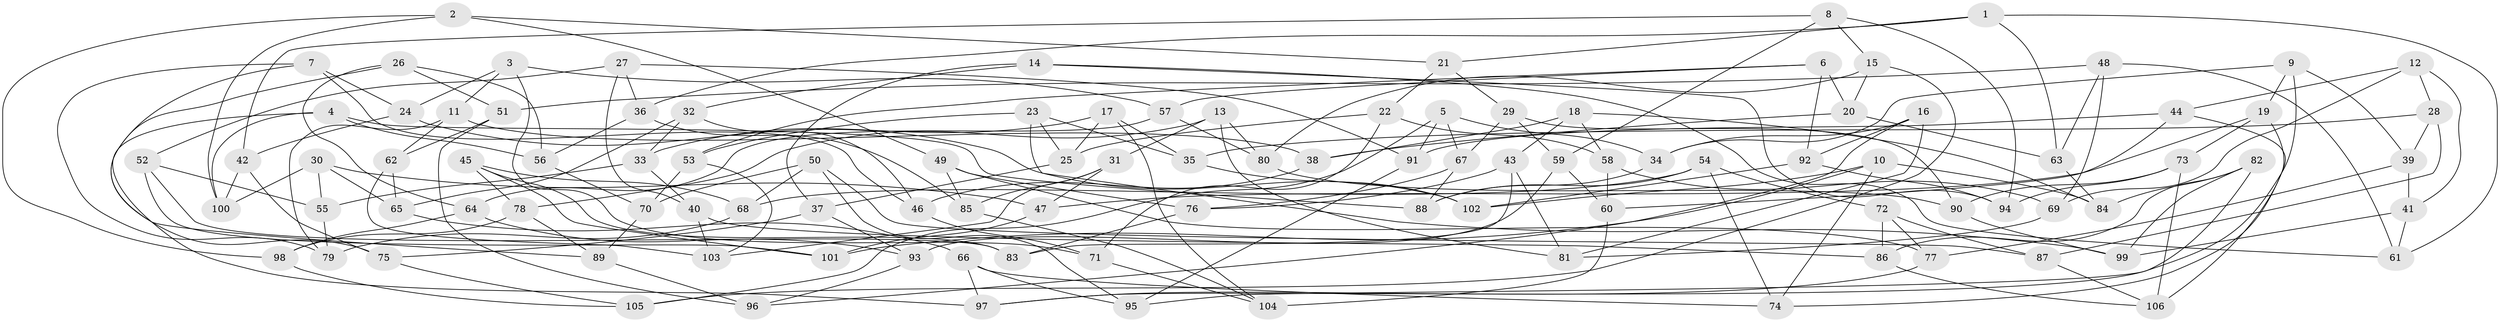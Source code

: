 // coarse degree distribution, {6: 0.5294117647058824, 4: 0.4411764705882353, 5: 0.029411764705882353}
// Generated by graph-tools (version 1.1) at 2025/52/02/27/25 19:52:28]
// undirected, 106 vertices, 212 edges
graph export_dot {
graph [start="1"]
  node [color=gray90,style=filled];
  1;
  2;
  3;
  4;
  5;
  6;
  7;
  8;
  9;
  10;
  11;
  12;
  13;
  14;
  15;
  16;
  17;
  18;
  19;
  20;
  21;
  22;
  23;
  24;
  25;
  26;
  27;
  28;
  29;
  30;
  31;
  32;
  33;
  34;
  35;
  36;
  37;
  38;
  39;
  40;
  41;
  42;
  43;
  44;
  45;
  46;
  47;
  48;
  49;
  50;
  51;
  52;
  53;
  54;
  55;
  56;
  57;
  58;
  59;
  60;
  61;
  62;
  63;
  64;
  65;
  66;
  67;
  68;
  69;
  70;
  71;
  72;
  73;
  74;
  75;
  76;
  77;
  78;
  79;
  80;
  81;
  82;
  83;
  84;
  85;
  86;
  87;
  88;
  89;
  90;
  91;
  92;
  93;
  94;
  95;
  96;
  97;
  98;
  99;
  100;
  101;
  102;
  103;
  104;
  105;
  106;
  1 -- 63;
  1 -- 21;
  1 -- 36;
  1 -- 61;
  2 -- 98;
  2 -- 49;
  2 -- 100;
  2 -- 21;
  3 -- 57;
  3 -- 71;
  3 -- 11;
  3 -- 24;
  4 -- 88;
  4 -- 97;
  4 -- 100;
  4 -- 56;
  5 -- 34;
  5 -- 67;
  5 -- 105;
  5 -- 91;
  6 -- 20;
  6 -- 57;
  6 -- 53;
  6 -- 92;
  7 -- 24;
  7 -- 46;
  7 -- 89;
  7 -- 79;
  8 -- 15;
  8 -- 42;
  8 -- 59;
  8 -- 94;
  9 -- 19;
  9 -- 39;
  9 -- 97;
  9 -- 34;
  10 -- 101;
  10 -- 84;
  10 -- 102;
  10 -- 74;
  11 -- 38;
  11 -- 62;
  11 -- 79;
  12 -- 69;
  12 -- 44;
  12 -- 28;
  12 -- 41;
  13 -- 78;
  13 -- 31;
  13 -- 80;
  13 -- 81;
  14 -- 37;
  14 -- 32;
  14 -- 61;
  14 -- 94;
  15 -- 80;
  15 -- 105;
  15 -- 20;
  16 -- 96;
  16 -- 92;
  16 -- 81;
  16 -- 34;
  17 -- 33;
  17 -- 104;
  17 -- 25;
  17 -- 35;
  18 -- 43;
  18 -- 84;
  18 -- 38;
  18 -- 58;
  19 -- 47;
  19 -- 73;
  19 -- 74;
  20 -- 38;
  20 -- 63;
  21 -- 29;
  21 -- 22;
  22 -- 25;
  22 -- 58;
  22 -- 71;
  23 -- 53;
  23 -- 35;
  23 -- 99;
  23 -- 25;
  24 -- 102;
  24 -- 42;
  25 -- 37;
  26 -- 64;
  26 -- 51;
  26 -- 56;
  26 -- 75;
  27 -- 91;
  27 -- 40;
  27 -- 36;
  27 -- 52;
  28 -- 35;
  28 -- 87;
  28 -- 39;
  29 -- 90;
  29 -- 59;
  29 -- 67;
  30 -- 55;
  30 -- 100;
  30 -- 47;
  30 -- 65;
  31 -- 47;
  31 -- 85;
  31 -- 103;
  32 -- 65;
  32 -- 46;
  32 -- 33;
  33 -- 55;
  33 -- 40;
  34 -- 88;
  35 -- 102;
  36 -- 56;
  36 -- 85;
  37 -- 93;
  37 -- 75;
  38 -- 46;
  39 -- 41;
  39 -- 77;
  40 -- 86;
  40 -- 103;
  41 -- 99;
  41 -- 61;
  42 -- 100;
  42 -- 75;
  43 -- 83;
  43 -- 81;
  43 -- 76;
  44 -- 60;
  44 -- 106;
  44 -- 91;
  45 -- 78;
  45 -- 101;
  45 -- 68;
  45 -- 83;
  46 -- 71;
  47 -- 101;
  48 -- 61;
  48 -- 63;
  48 -- 69;
  48 -- 51;
  49 -- 77;
  49 -- 85;
  49 -- 76;
  50 -- 68;
  50 -- 87;
  50 -- 70;
  50 -- 95;
  51 -- 96;
  51 -- 62;
  52 -- 83;
  52 -- 55;
  52 -- 101;
  53 -- 70;
  53 -- 103;
  54 -- 68;
  54 -- 74;
  54 -- 88;
  54 -- 72;
  55 -- 79;
  56 -- 70;
  57 -- 64;
  57 -- 80;
  58 -- 60;
  58 -- 69;
  59 -- 60;
  59 -- 93;
  60 -- 104;
  62 -- 65;
  62 -- 103;
  63 -- 84;
  64 -- 98;
  64 -- 93;
  65 -- 66;
  66 -- 74;
  66 -- 95;
  66 -- 97;
  67 -- 76;
  67 -- 88;
  68 -- 79;
  69 -- 81;
  70 -- 89;
  71 -- 104;
  72 -- 86;
  72 -- 77;
  72 -- 87;
  73 -- 106;
  73 -- 90;
  73 -- 94;
  75 -- 105;
  76 -- 83;
  77 -- 97;
  78 -- 98;
  78 -- 89;
  80 -- 90;
  82 -- 95;
  82 -- 86;
  82 -- 84;
  82 -- 99;
  85 -- 104;
  86 -- 106;
  87 -- 106;
  89 -- 96;
  90 -- 99;
  91 -- 95;
  92 -- 102;
  92 -- 94;
  93 -- 96;
  98 -- 105;
}
